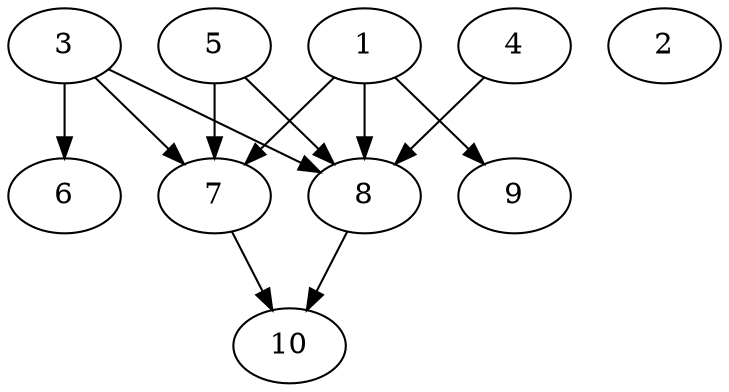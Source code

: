 // DAG automatically generated by daggen at Thu Oct  3 13:58:04 2019
// ./daggen --dot -n 10 --ccr 0.3 --fat 0.7 --regular 0.9 --density 0.7 --mindata 5242880 --maxdata 52428800 
digraph G {
  1 [size="77305173", alpha="0.17", expect_size="23191552"] 
  1 -> 7 [size ="23191552"]
  1 -> 8 [size ="23191552"]
  1 -> 9 [size ="23191552"]
  2 [size="40908800", alpha="0.19", expect_size="12272640"] 
  3 [size="126774613", alpha="0.07", expect_size="38032384"] 
  3 -> 6 [size ="38032384"]
  3 -> 7 [size ="38032384"]
  3 -> 8 [size ="38032384"]
  4 [size="30737067", alpha="0.12", expect_size="9221120"] 
  4 -> 8 [size ="9221120"]
  5 [size="26071040", alpha="0.04", expect_size="7821312"] 
  5 -> 7 [size ="7821312"]
  5 -> 8 [size ="7821312"]
  6 [size="51346773", alpha="0.13", expect_size="15404032"] 
  7 [size="55862613", alpha="0.15", expect_size="16758784"] 
  7 -> 10 [size ="16758784"]
  8 [size="41557333", alpha="0.15", expect_size="12467200"] 
  8 -> 10 [size ="12467200"]
  9 [size="91439787", alpha="0.13", expect_size="27431936"] 
  10 [size="161747627", alpha="0.14", expect_size="48524288"] 
}
